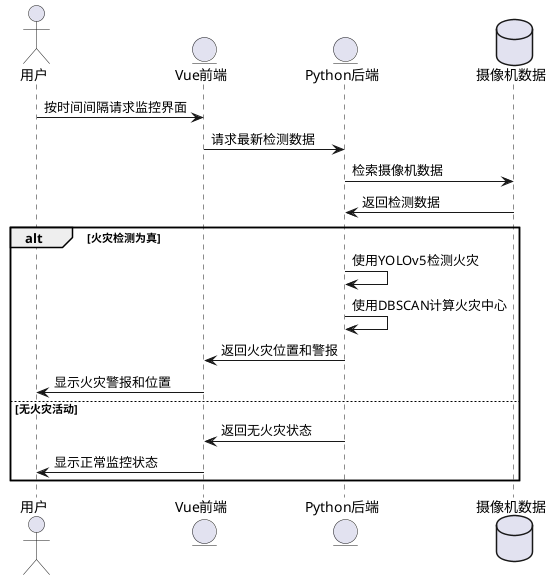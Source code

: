 @startuml
actor 用户 as User
entity "Vue前端" as VueFrontend
entity "Python后端" as PythonBackend
database "摄像机数据" as CameraData

User -> VueFrontend : 按时间间隔请求监控界面
VueFrontend -> PythonBackend : 请求最新检测数据
PythonBackend -> CameraData : 检索摄像机数据
CameraData -> PythonBackend : 返回检测数据


alt 火灾检测为真
    PythonBackend -> PythonBackend : 使用YOLOv5检测火灾
    PythonBackend -> PythonBackend : 使用DBSCAN计算火灾中心
    PythonBackend -> VueFrontend : 返回火灾位置和警报
    VueFrontend -> User : 显示火灾警报和位置
else 无火灾活动
    PythonBackend -> VueFrontend : 返回无火灾状态
    VueFrontend -> User : 显示正常监控状态
end

@enduml

